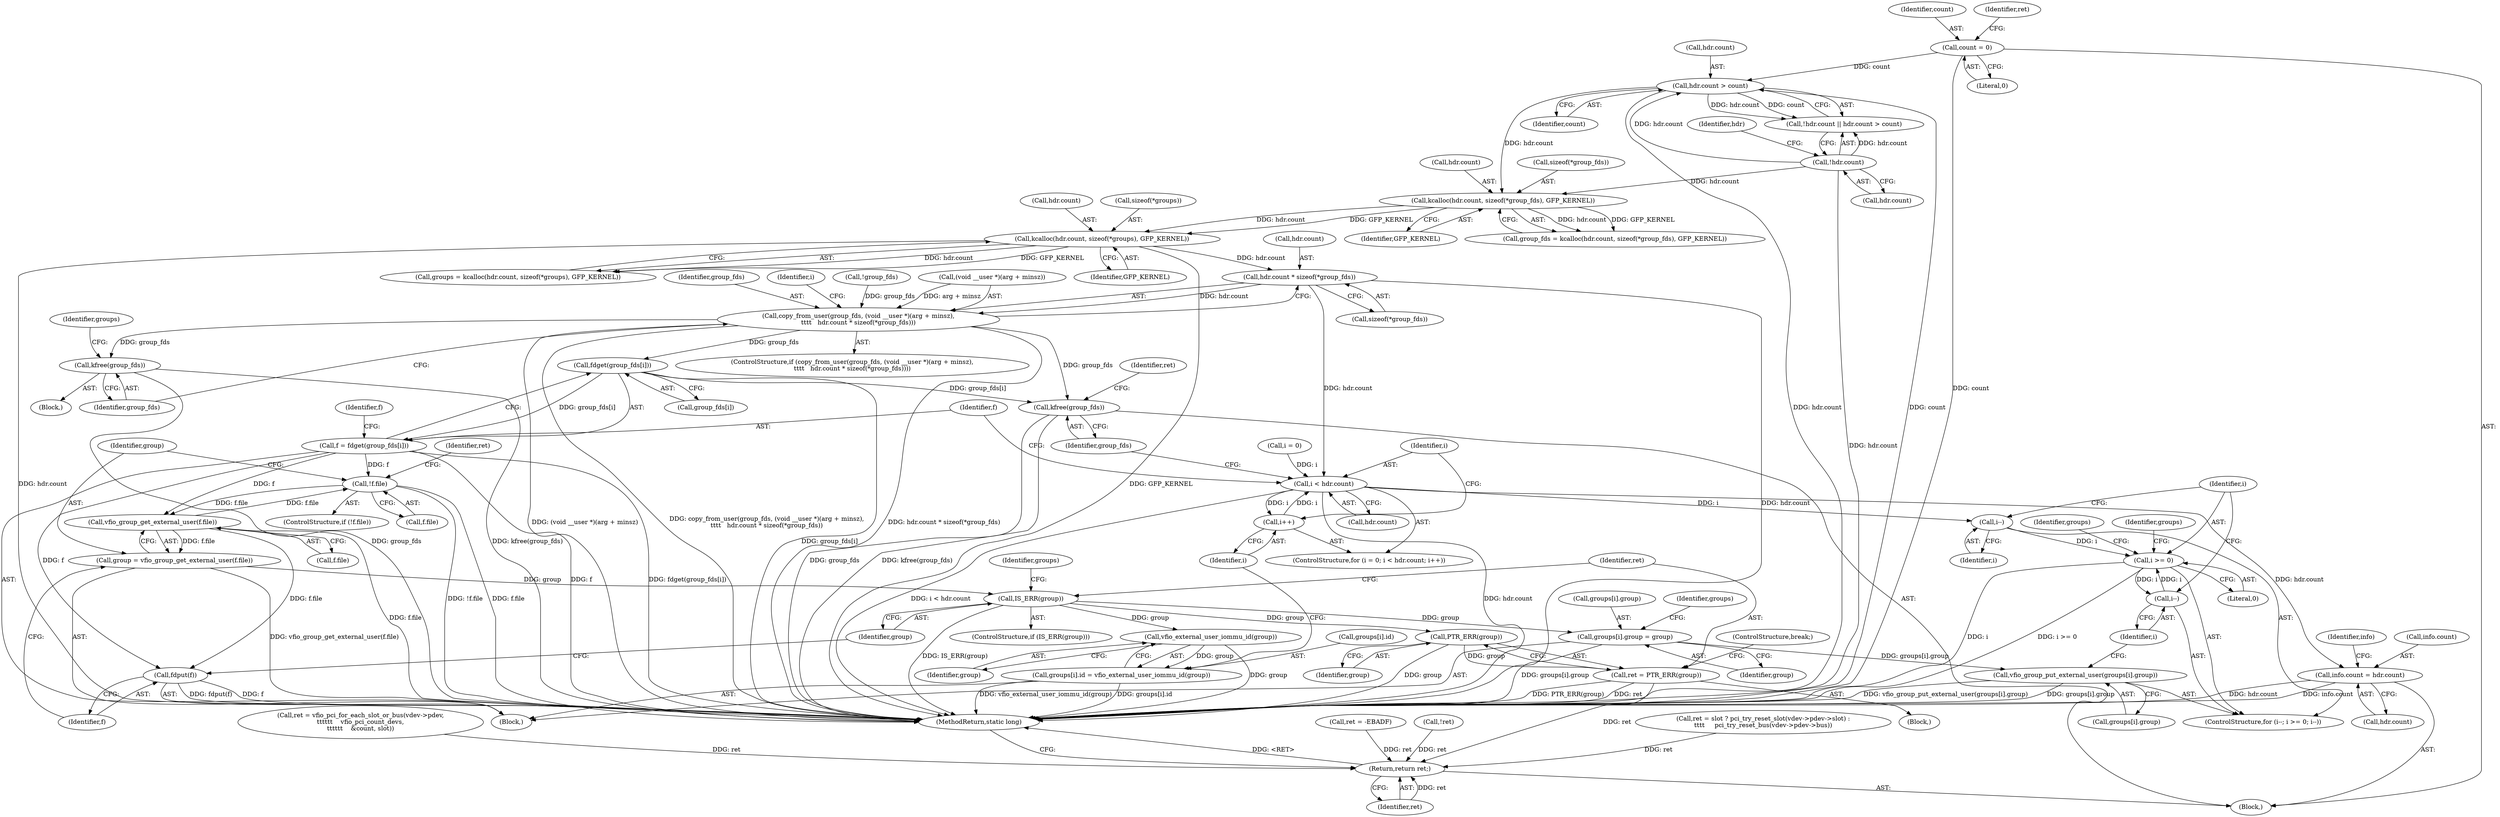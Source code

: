 digraph "0_linux_05692d7005a364add85c6e25a6c4447ce08f913a@API" {
"1001234" [label="(Call,hdr.count * sizeof(*group_fds))"];
"1001204" [label="(Call,kcalloc(hdr.count, sizeof(*groups), GFP_KERNEL))"];
"1001194" [label="(Call,kcalloc(hdr.count, sizeof(*group_fds), GFP_KERNEL))"];
"1001184" [label="(Call,hdr.count > count)"];
"1001180" [label="(Call,!hdr.count)"];
"1001111" [label="(Call,count = 0)"];
"1001227" [label="(Call,copy_from_user(group_fds, (void __user *)(arg + minsz),\n\t\t\t\t   hdr.count * sizeof(*group_fds)))"];
"1001242" [label="(Call,kfree(group_fds))"];
"1001265" [label="(Call,fdget(group_fds[i]))"];
"1001263" [label="(Call,f = fdget(group_fds[i]))"];
"1001270" [label="(Call,!f.file)"];
"1001282" [label="(Call,vfio_group_get_external_user(f.file))"];
"1001280" [label="(Call,group = vfio_group_get_external_user(f.file))"];
"1001289" [label="(Call,IS_ERR(group))"];
"1001294" [label="(Call,PTR_ERR(group))"];
"1001292" [label="(Call,ret = PTR_ERR(group))"];
"1001375" [label="(Return,return ret;)"];
"1001297" [label="(Call,groups[i].group = group)"];
"1001367" [label="(Call,vfio_group_put_external_user(groups[i].group))"];
"1001310" [label="(Call,vfio_external_user_iommu_id(group))"];
"1001304" [label="(Call,groups[i].id = vfio_external_user_iommu_id(group))"];
"1001286" [label="(Call,fdput(f))"];
"1001312" [label="(Call,kfree(group_fds))"];
"1001253" [label="(Call,i < hdr.count)"];
"1001258" [label="(Call,i++)"];
"1001317" [label="(Call,info.count = hdr.count)"];
"1001360" [label="(Call,i--)"];
"1001362" [label="(Call,i >= 0)"];
"1001365" [label="(Call,i--)"];
"1001375" [label="(Return,return ret;)"];
"1001293" [label="(Identifier,ret)"];
"1001198" [label="(Call,sizeof(*group_fds))"];
"1001303" [label="(Identifier,group)"];
"1001205" [label="(Call,hdr.count)"];
"1001365" [label="(Call,i--)"];
"1001226" [label="(ControlStructure,if (copy_from_user(group_fds, (void __user *)(arg + minsz),\n\t\t\t\t   hdr.count * sizeof(*group_fds))))"];
"1001229" [label="(Call,(void __user *)(arg + minsz))"];
"1001360" [label="(Call,i--)"];
"1001185" [label="(Call,hdr.count)"];
"1001275" [label="(Call,ret = -EBADF)"];
"1001321" [label="(Call,hdr.count)"];
"1001258" [label="(Call,i++)"];
"1001280" [label="(Call,group = vfio_group_get_external_user(f.file))"];
"1001211" [label="(Identifier,GFP_KERNEL)"];
"1001376" [label="(Identifier,ret)"];
"1001271" [label="(Call,f.file)"];
"1001362" [label="(Call,i >= 0)"];
"1001181" [label="(Call,hdr.count)"];
"1001296" [label="(ControlStructure,break;)"];
"1001227" [label="(Call,copy_from_user(group_fds, (void __user *)(arg + minsz),\n\t\t\t\t   hdr.count * sizeof(*group_fds)))"];
"1001270" [label="(Call,!f.file)"];
"1001112" [label="(Identifier,count)"];
"1001340" [label="(Call,!ret)"];
"1001283" [label="(Call,f.file)"];
"1001214" [label="(Call,!group_fds)"];
"1001289" [label="(Call,IS_ERR(group))"];
"1001315" [label="(Identifier,ret)"];
"1001291" [label="(Block,)"];
"1001184" [label="(Call,hdr.count > count)"];
"1001241" [label="(Block,)"];
"1001254" [label="(Identifier,i)"];
"1001243" [label="(Identifier,group_fds)"];
"1001380" [label="(MethodReturn,static long)"];
"1001194" [label="(Call,kcalloc(hdr.count, sizeof(*group_fds), GFP_KERNEL))"];
"1001250" [label="(Call,i = 0)"];
"1001317" [label="(Call,info.count = hdr.count)"];
"1001370" [label="(Identifier,groups)"];
"1001249" [label="(ControlStructure,for (i = 0; i < hdr.count; i++))"];
"1001312" [label="(Call,kfree(group_fds))"];
"1001253" [label="(Call,i < hdr.count)"];
"1001359" [label="(ControlStructure,for (i--; i >= 0; i--))"];
"1001272" [label="(Identifier,f)"];
"1001281" [label="(Identifier,group)"];
"1001326" [label="(Identifier,info)"];
"1001235" [label="(Call,hdr.count)"];
"1001208" [label="(Call,sizeof(*groups))"];
"1001255" [label="(Call,hdr.count)"];
"1001179" [label="(Call,!hdr.count || hdr.count > count)"];
"1001374" [label="(Identifier,groups)"];
"1001116" [label="(Identifier,ret)"];
"1001263" [label="(Call,f = fdget(group_fds[i]))"];
"1001192" [label="(Call,group_fds = kcalloc(hdr.count, sizeof(*group_fds), GFP_KERNEL))"];
"1001276" [label="(Identifier,ret)"];
"1001290" [label="(Identifier,group)"];
"1001242" [label="(Call,kfree(group_fds))"];
"1001364" [label="(Literal,0)"];
"1001201" [label="(Identifier,GFP_KERNEL)"];
"1001298" [label="(Call,groups[i].group)"];
"1001204" [label="(Call,kcalloc(hdr.count, sizeof(*groups), GFP_KERNEL))"];
"1001100" [label="(Block,)"];
"1001342" [label="(Call,ret = slot ? pci_try_reset_slot(vdev->pdev->slot) :\n\t\t\t\t     pci_try_reset_bus(vdev->pdev->bus))"];
"1001307" [label="(Identifier,groups)"];
"1001238" [label="(Call,sizeof(*group_fds))"];
"1001287" [label="(Identifier,f)"];
"1001361" [label="(Identifier,i)"];
"1001311" [label="(Identifier,group)"];
"1001363" [label="(Identifier,i)"];
"1001294" [label="(Call,PTR_ERR(group))"];
"1001195" [label="(Call,hdr.count)"];
"1001367" [label="(Call,vfio_group_put_external_user(groups[i].group))"];
"1001260" [label="(Block,)"];
"1001228" [label="(Identifier,group_fds)"];
"1001269" [label="(ControlStructure,if (!f.file))"];
"1001186" [label="(Identifier,hdr)"];
"1001318" [label="(Call,info.count)"];
"1001259" [label="(Identifier,i)"];
"1001180" [label="(Call,!hdr.count)"];
"1001305" [label="(Call,groups[i].id)"];
"1001313" [label="(Identifier,group_fds)"];
"1001292" [label="(Call,ret = PTR_ERR(group))"];
"1001251" [label="(Identifier,i)"];
"1001164" [label="(Call,ret = vfio_pci_for_each_slot_or_bus(vdev->pdev,\n\t\t\t\t\t\t    vfio_pci_count_devs,\n\t\t\t\t\t\t    &count, slot))"];
"1001295" [label="(Identifier,group)"];
"1001297" [label="(Call,groups[i].group = group)"];
"1001234" [label="(Call,hdr.count * sizeof(*group_fds))"];
"1001264" [label="(Identifier,f)"];
"1001245" [label="(Identifier,groups)"];
"1001300" [label="(Identifier,groups)"];
"1001282" [label="(Call,vfio_group_get_external_user(f.file))"];
"1001265" [label="(Call,fdget(group_fds[i]))"];
"1001310" [label="(Call,vfio_external_user_iommu_id(group))"];
"1001188" [label="(Identifier,count)"];
"1001266" [label="(Call,group_fds[i])"];
"1001368" [label="(Call,groups[i].group)"];
"1001304" [label="(Call,groups[i].id = vfio_external_user_iommu_id(group))"];
"1001202" [label="(Call,groups = kcalloc(hdr.count, sizeof(*groups), GFP_KERNEL))"];
"1001111" [label="(Call,count = 0)"];
"1001286" [label="(Call,fdput(f))"];
"1001366" [label="(Identifier,i)"];
"1001113" [label="(Literal,0)"];
"1001288" [label="(ControlStructure,if (IS_ERR(group)))"];
"1001234" -> "1001227"  [label="AST: "];
"1001234" -> "1001238"  [label="CFG: "];
"1001235" -> "1001234"  [label="AST: "];
"1001238" -> "1001234"  [label="AST: "];
"1001227" -> "1001234"  [label="CFG: "];
"1001234" -> "1001380"  [label="DDG: hdr.count"];
"1001234" -> "1001227"  [label="DDG: hdr.count"];
"1001204" -> "1001234"  [label="DDG: hdr.count"];
"1001234" -> "1001253"  [label="DDG: hdr.count"];
"1001204" -> "1001202"  [label="AST: "];
"1001204" -> "1001211"  [label="CFG: "];
"1001205" -> "1001204"  [label="AST: "];
"1001208" -> "1001204"  [label="AST: "];
"1001211" -> "1001204"  [label="AST: "];
"1001202" -> "1001204"  [label="CFG: "];
"1001204" -> "1001380"  [label="DDG: hdr.count"];
"1001204" -> "1001380"  [label="DDG: GFP_KERNEL"];
"1001204" -> "1001202"  [label="DDG: hdr.count"];
"1001204" -> "1001202"  [label="DDG: GFP_KERNEL"];
"1001194" -> "1001204"  [label="DDG: hdr.count"];
"1001194" -> "1001204"  [label="DDG: GFP_KERNEL"];
"1001194" -> "1001192"  [label="AST: "];
"1001194" -> "1001201"  [label="CFG: "];
"1001195" -> "1001194"  [label="AST: "];
"1001198" -> "1001194"  [label="AST: "];
"1001201" -> "1001194"  [label="AST: "];
"1001192" -> "1001194"  [label="CFG: "];
"1001194" -> "1001192"  [label="DDG: hdr.count"];
"1001194" -> "1001192"  [label="DDG: GFP_KERNEL"];
"1001184" -> "1001194"  [label="DDG: hdr.count"];
"1001180" -> "1001194"  [label="DDG: hdr.count"];
"1001184" -> "1001179"  [label="AST: "];
"1001184" -> "1001188"  [label="CFG: "];
"1001185" -> "1001184"  [label="AST: "];
"1001188" -> "1001184"  [label="AST: "];
"1001179" -> "1001184"  [label="CFG: "];
"1001184" -> "1001380"  [label="DDG: count"];
"1001184" -> "1001380"  [label="DDG: hdr.count"];
"1001184" -> "1001179"  [label="DDG: hdr.count"];
"1001184" -> "1001179"  [label="DDG: count"];
"1001180" -> "1001184"  [label="DDG: hdr.count"];
"1001111" -> "1001184"  [label="DDG: count"];
"1001180" -> "1001179"  [label="AST: "];
"1001180" -> "1001181"  [label="CFG: "];
"1001181" -> "1001180"  [label="AST: "];
"1001186" -> "1001180"  [label="CFG: "];
"1001179" -> "1001180"  [label="CFG: "];
"1001180" -> "1001380"  [label="DDG: hdr.count"];
"1001180" -> "1001179"  [label="DDG: hdr.count"];
"1001111" -> "1001100"  [label="AST: "];
"1001111" -> "1001113"  [label="CFG: "];
"1001112" -> "1001111"  [label="AST: "];
"1001113" -> "1001111"  [label="AST: "];
"1001116" -> "1001111"  [label="CFG: "];
"1001111" -> "1001380"  [label="DDG: count"];
"1001227" -> "1001226"  [label="AST: "];
"1001228" -> "1001227"  [label="AST: "];
"1001229" -> "1001227"  [label="AST: "];
"1001243" -> "1001227"  [label="CFG: "];
"1001251" -> "1001227"  [label="CFG: "];
"1001227" -> "1001380"  [label="DDG: (void __user *)(arg + minsz)"];
"1001227" -> "1001380"  [label="DDG: copy_from_user(group_fds, (void __user *)(arg + minsz),\n\t\t\t\t   hdr.count * sizeof(*group_fds))"];
"1001227" -> "1001380"  [label="DDG: hdr.count * sizeof(*group_fds)"];
"1001214" -> "1001227"  [label="DDG: group_fds"];
"1001229" -> "1001227"  [label="DDG: arg + minsz"];
"1001227" -> "1001242"  [label="DDG: group_fds"];
"1001227" -> "1001265"  [label="DDG: group_fds"];
"1001227" -> "1001312"  [label="DDG: group_fds"];
"1001242" -> "1001241"  [label="AST: "];
"1001242" -> "1001243"  [label="CFG: "];
"1001243" -> "1001242"  [label="AST: "];
"1001245" -> "1001242"  [label="CFG: "];
"1001242" -> "1001380"  [label="DDG: group_fds"];
"1001242" -> "1001380"  [label="DDG: kfree(group_fds)"];
"1001265" -> "1001263"  [label="AST: "];
"1001265" -> "1001266"  [label="CFG: "];
"1001266" -> "1001265"  [label="AST: "];
"1001263" -> "1001265"  [label="CFG: "];
"1001265" -> "1001380"  [label="DDG: group_fds[i]"];
"1001265" -> "1001263"  [label="DDG: group_fds[i]"];
"1001265" -> "1001312"  [label="DDG: group_fds[i]"];
"1001263" -> "1001260"  [label="AST: "];
"1001264" -> "1001263"  [label="AST: "];
"1001272" -> "1001263"  [label="CFG: "];
"1001263" -> "1001380"  [label="DDG: fdget(group_fds[i])"];
"1001263" -> "1001380"  [label="DDG: f"];
"1001263" -> "1001270"  [label="DDG: f"];
"1001263" -> "1001282"  [label="DDG: f"];
"1001263" -> "1001286"  [label="DDG: f"];
"1001270" -> "1001269"  [label="AST: "];
"1001270" -> "1001271"  [label="CFG: "];
"1001271" -> "1001270"  [label="AST: "];
"1001276" -> "1001270"  [label="CFG: "];
"1001281" -> "1001270"  [label="CFG: "];
"1001270" -> "1001380"  [label="DDG: !f.file"];
"1001270" -> "1001380"  [label="DDG: f.file"];
"1001282" -> "1001270"  [label="DDG: f.file"];
"1001270" -> "1001282"  [label="DDG: f.file"];
"1001282" -> "1001280"  [label="AST: "];
"1001282" -> "1001283"  [label="CFG: "];
"1001283" -> "1001282"  [label="AST: "];
"1001280" -> "1001282"  [label="CFG: "];
"1001282" -> "1001380"  [label="DDG: f.file"];
"1001282" -> "1001280"  [label="DDG: f.file"];
"1001282" -> "1001286"  [label="DDG: f.file"];
"1001280" -> "1001260"  [label="AST: "];
"1001281" -> "1001280"  [label="AST: "];
"1001287" -> "1001280"  [label="CFG: "];
"1001280" -> "1001380"  [label="DDG: vfio_group_get_external_user(f.file)"];
"1001280" -> "1001289"  [label="DDG: group"];
"1001289" -> "1001288"  [label="AST: "];
"1001289" -> "1001290"  [label="CFG: "];
"1001290" -> "1001289"  [label="AST: "];
"1001293" -> "1001289"  [label="CFG: "];
"1001300" -> "1001289"  [label="CFG: "];
"1001289" -> "1001380"  [label="DDG: IS_ERR(group)"];
"1001289" -> "1001294"  [label="DDG: group"];
"1001289" -> "1001297"  [label="DDG: group"];
"1001289" -> "1001310"  [label="DDG: group"];
"1001294" -> "1001292"  [label="AST: "];
"1001294" -> "1001295"  [label="CFG: "];
"1001295" -> "1001294"  [label="AST: "];
"1001292" -> "1001294"  [label="CFG: "];
"1001294" -> "1001380"  [label="DDG: group"];
"1001294" -> "1001292"  [label="DDG: group"];
"1001292" -> "1001291"  [label="AST: "];
"1001293" -> "1001292"  [label="AST: "];
"1001296" -> "1001292"  [label="CFG: "];
"1001292" -> "1001380"  [label="DDG: PTR_ERR(group)"];
"1001292" -> "1001380"  [label="DDG: ret"];
"1001292" -> "1001375"  [label="DDG: ret"];
"1001375" -> "1001100"  [label="AST: "];
"1001375" -> "1001376"  [label="CFG: "];
"1001376" -> "1001375"  [label="AST: "];
"1001380" -> "1001375"  [label="CFG: "];
"1001375" -> "1001380"  [label="DDG: <RET>"];
"1001376" -> "1001375"  [label="DDG: ret"];
"1001164" -> "1001375"  [label="DDG: ret"];
"1001340" -> "1001375"  [label="DDG: ret"];
"1001342" -> "1001375"  [label="DDG: ret"];
"1001275" -> "1001375"  [label="DDG: ret"];
"1001297" -> "1001260"  [label="AST: "];
"1001297" -> "1001303"  [label="CFG: "];
"1001298" -> "1001297"  [label="AST: "];
"1001303" -> "1001297"  [label="AST: "];
"1001307" -> "1001297"  [label="CFG: "];
"1001297" -> "1001380"  [label="DDG: groups[i].group"];
"1001297" -> "1001367"  [label="DDG: groups[i].group"];
"1001367" -> "1001359"  [label="AST: "];
"1001367" -> "1001368"  [label="CFG: "];
"1001368" -> "1001367"  [label="AST: "];
"1001366" -> "1001367"  [label="CFG: "];
"1001367" -> "1001380"  [label="DDG: vfio_group_put_external_user(groups[i].group)"];
"1001367" -> "1001380"  [label="DDG: groups[i].group"];
"1001310" -> "1001304"  [label="AST: "];
"1001310" -> "1001311"  [label="CFG: "];
"1001311" -> "1001310"  [label="AST: "];
"1001304" -> "1001310"  [label="CFG: "];
"1001310" -> "1001380"  [label="DDG: group"];
"1001310" -> "1001304"  [label="DDG: group"];
"1001304" -> "1001260"  [label="AST: "];
"1001305" -> "1001304"  [label="AST: "];
"1001259" -> "1001304"  [label="CFG: "];
"1001304" -> "1001380"  [label="DDG: vfio_external_user_iommu_id(group)"];
"1001304" -> "1001380"  [label="DDG: groups[i].id"];
"1001286" -> "1001260"  [label="AST: "];
"1001286" -> "1001287"  [label="CFG: "];
"1001287" -> "1001286"  [label="AST: "];
"1001290" -> "1001286"  [label="CFG: "];
"1001286" -> "1001380"  [label="DDG: fdput(f)"];
"1001286" -> "1001380"  [label="DDG: f"];
"1001312" -> "1001100"  [label="AST: "];
"1001312" -> "1001313"  [label="CFG: "];
"1001313" -> "1001312"  [label="AST: "];
"1001315" -> "1001312"  [label="CFG: "];
"1001312" -> "1001380"  [label="DDG: kfree(group_fds)"];
"1001312" -> "1001380"  [label="DDG: group_fds"];
"1001253" -> "1001249"  [label="AST: "];
"1001253" -> "1001255"  [label="CFG: "];
"1001254" -> "1001253"  [label="AST: "];
"1001255" -> "1001253"  [label="AST: "];
"1001264" -> "1001253"  [label="CFG: "];
"1001313" -> "1001253"  [label="CFG: "];
"1001253" -> "1001380"  [label="DDG: i < hdr.count"];
"1001253" -> "1001380"  [label="DDG: hdr.count"];
"1001250" -> "1001253"  [label="DDG: i"];
"1001258" -> "1001253"  [label="DDG: i"];
"1001253" -> "1001258"  [label="DDG: i"];
"1001253" -> "1001317"  [label="DDG: hdr.count"];
"1001253" -> "1001360"  [label="DDG: i"];
"1001258" -> "1001249"  [label="AST: "];
"1001258" -> "1001259"  [label="CFG: "];
"1001259" -> "1001258"  [label="AST: "];
"1001254" -> "1001258"  [label="CFG: "];
"1001317" -> "1001100"  [label="AST: "];
"1001317" -> "1001321"  [label="CFG: "];
"1001318" -> "1001317"  [label="AST: "];
"1001321" -> "1001317"  [label="AST: "];
"1001326" -> "1001317"  [label="CFG: "];
"1001317" -> "1001380"  [label="DDG: info.count"];
"1001317" -> "1001380"  [label="DDG: hdr.count"];
"1001360" -> "1001359"  [label="AST: "];
"1001360" -> "1001361"  [label="CFG: "];
"1001361" -> "1001360"  [label="AST: "];
"1001363" -> "1001360"  [label="CFG: "];
"1001360" -> "1001362"  [label="DDG: i"];
"1001362" -> "1001359"  [label="AST: "];
"1001362" -> "1001364"  [label="CFG: "];
"1001363" -> "1001362"  [label="AST: "];
"1001364" -> "1001362"  [label="AST: "];
"1001370" -> "1001362"  [label="CFG: "];
"1001374" -> "1001362"  [label="CFG: "];
"1001362" -> "1001380"  [label="DDG: i"];
"1001362" -> "1001380"  [label="DDG: i >= 0"];
"1001365" -> "1001362"  [label="DDG: i"];
"1001362" -> "1001365"  [label="DDG: i"];
"1001365" -> "1001359"  [label="AST: "];
"1001365" -> "1001366"  [label="CFG: "];
"1001366" -> "1001365"  [label="AST: "];
"1001363" -> "1001365"  [label="CFG: "];
}
